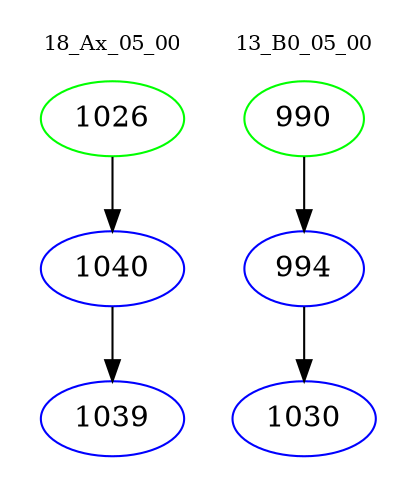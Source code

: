 digraph{
subgraph cluster_0 {
color = white
label = "18_Ax_05_00";
fontsize=10;
T0_1026 [label="1026", color="green"]
T0_1026 -> T0_1040 [color="black"]
T0_1040 [label="1040", color="blue"]
T0_1040 -> T0_1039 [color="black"]
T0_1039 [label="1039", color="blue"]
}
subgraph cluster_1 {
color = white
label = "13_B0_05_00";
fontsize=10;
T1_990 [label="990", color="green"]
T1_990 -> T1_994 [color="black"]
T1_994 [label="994", color="blue"]
T1_994 -> T1_1030 [color="black"]
T1_1030 [label="1030", color="blue"]
}
}
